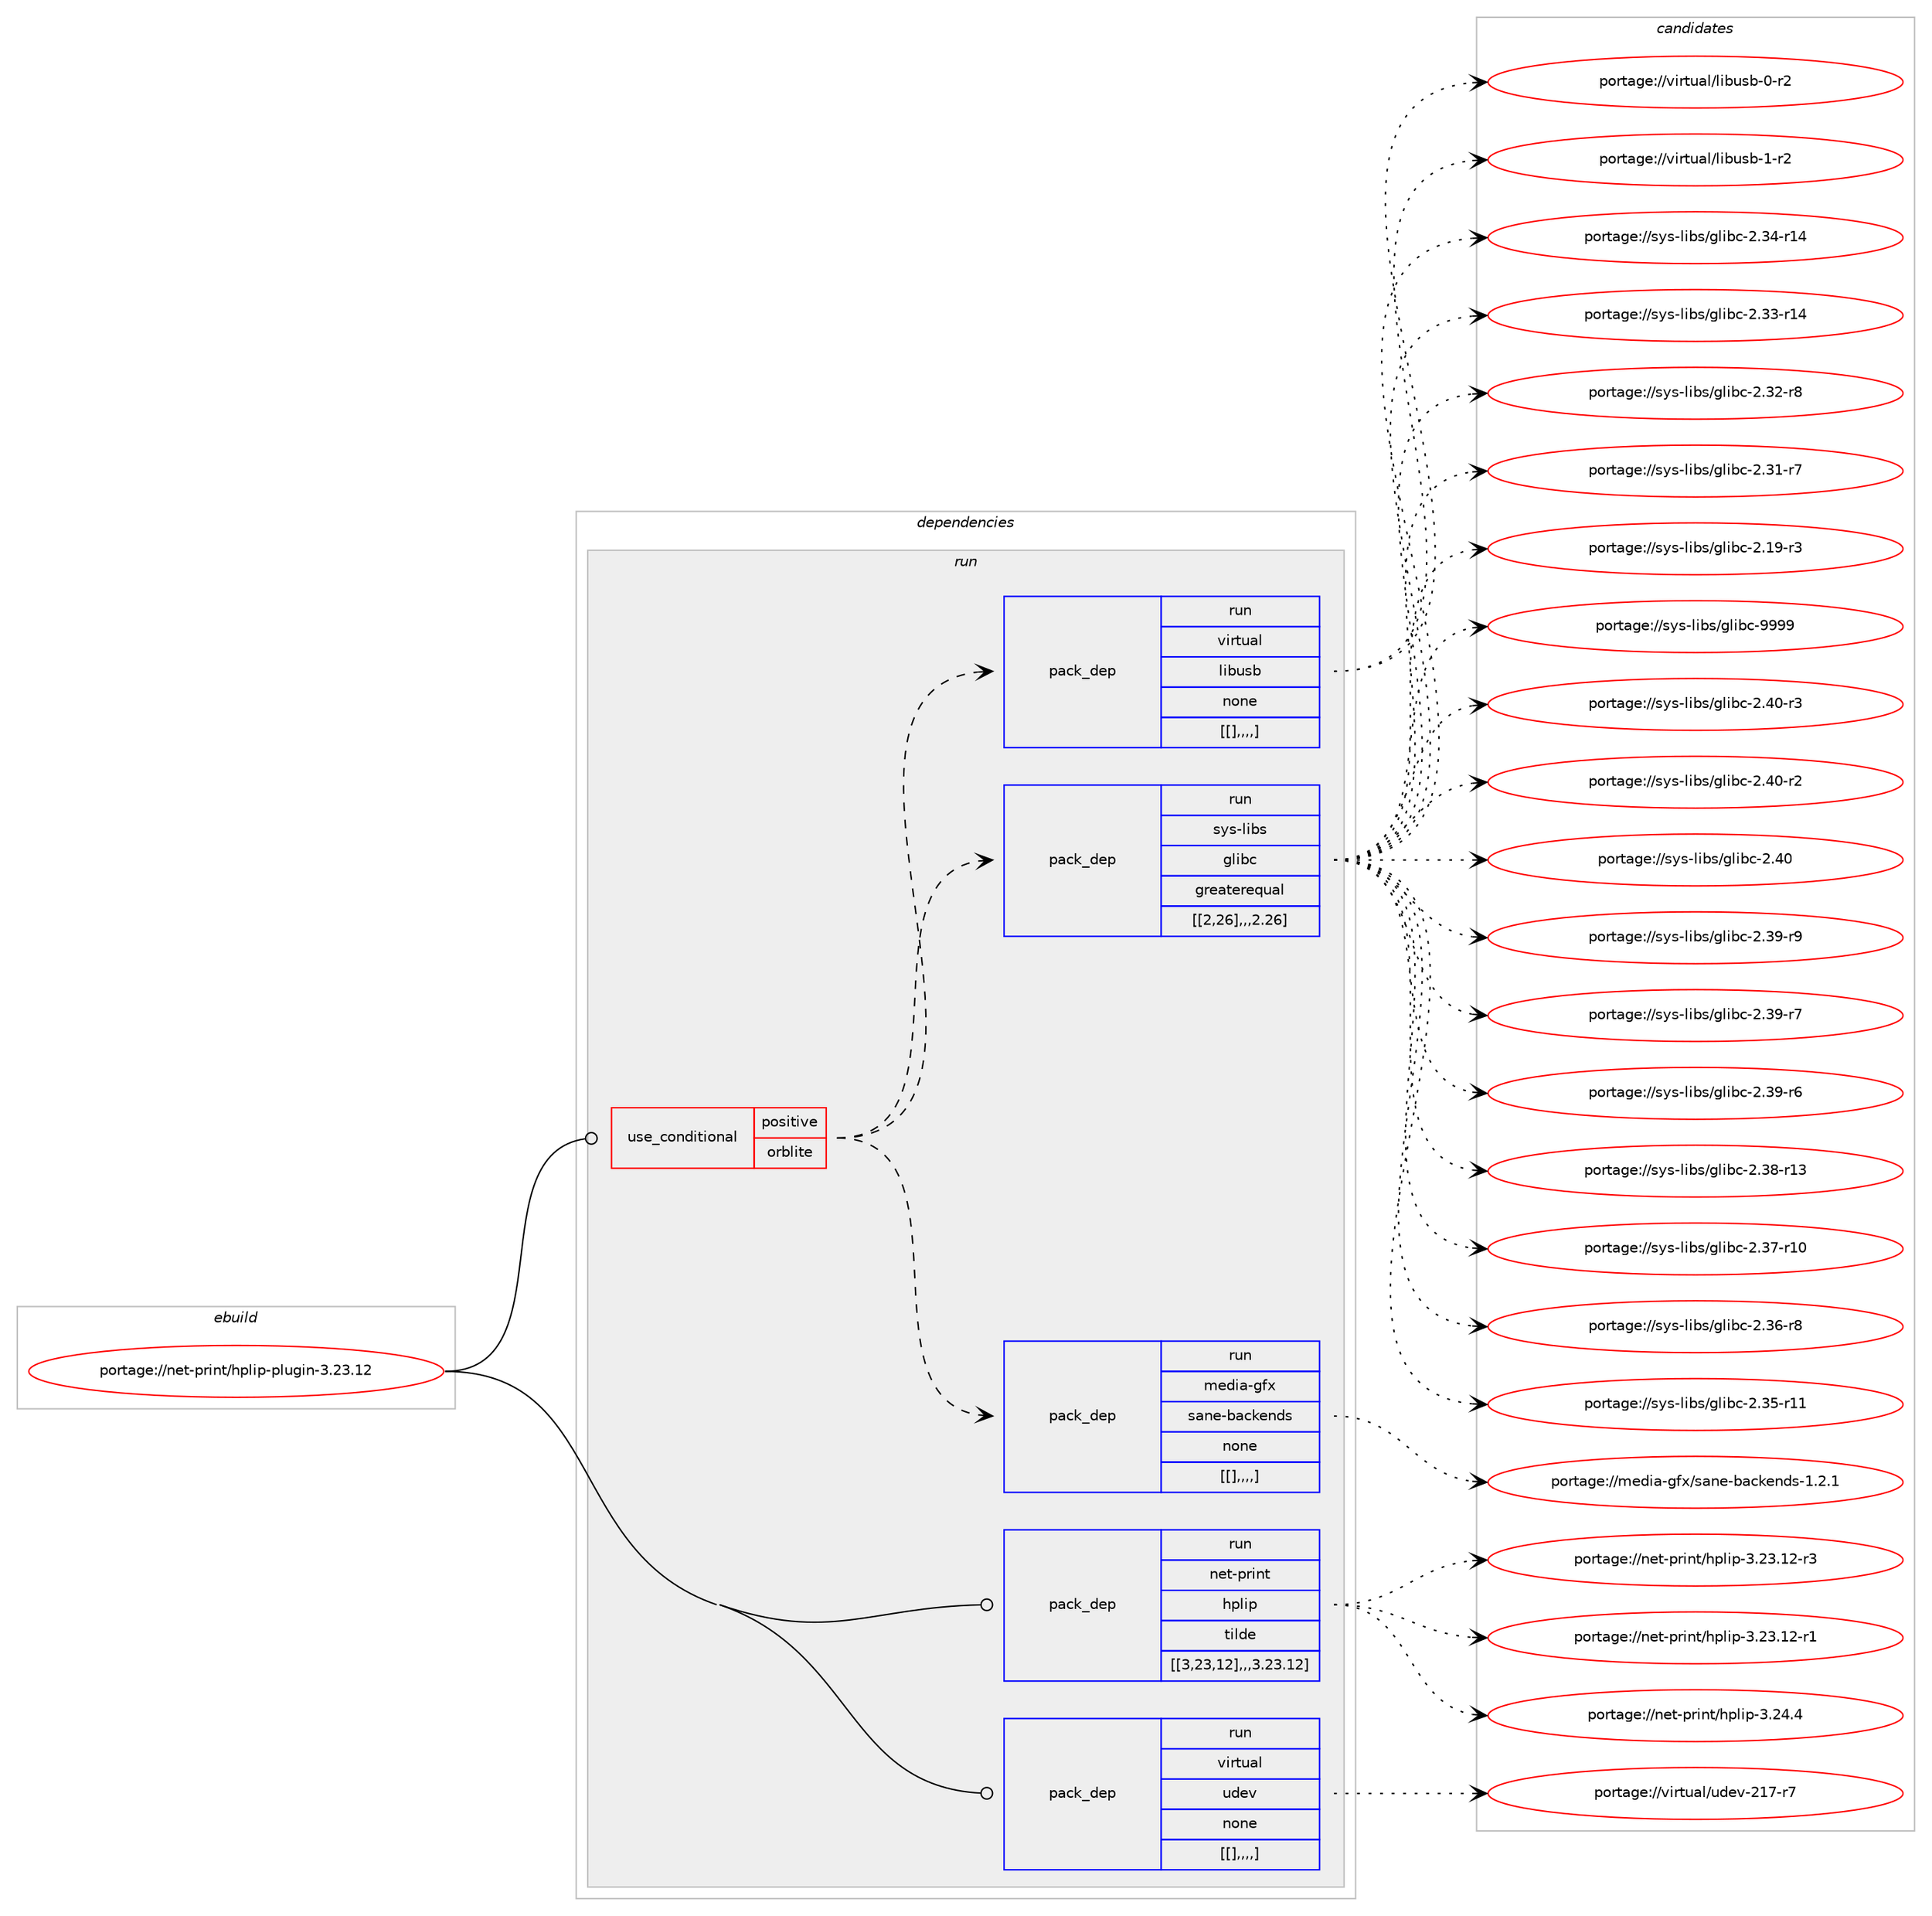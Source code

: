 digraph prolog {

# *************
# Graph options
# *************

newrank=true;
concentrate=true;
compound=true;
graph [rankdir=LR,fontname=Helvetica,fontsize=10,ranksep=1.5];#, ranksep=2.5, nodesep=0.2];
edge  [arrowhead=vee];
node  [fontname=Helvetica,fontsize=10];

# **********
# The ebuild
# **********

subgraph cluster_leftcol {
color=gray;
label=<<i>ebuild</i>>;
id [label="portage://net-print/hplip-plugin-3.23.12", color=red, width=4, href="../net-print/hplip-plugin-3.23.12.svg"];
}

# ****************
# The dependencies
# ****************

subgraph cluster_midcol {
color=gray;
label=<<i>dependencies</i>>;
subgraph cluster_compile {
fillcolor="#eeeeee";
style=filled;
label=<<i>compile</i>>;
}
subgraph cluster_compileandrun {
fillcolor="#eeeeee";
style=filled;
label=<<i>compile and run</i>>;
}
subgraph cluster_run {
fillcolor="#eeeeee";
style=filled;
label=<<i>run</i>>;
subgraph cond105050 {
dependency399738 [label=<<TABLE BORDER="0" CELLBORDER="1" CELLSPACING="0" CELLPADDING="4"><TR><TD ROWSPAN="3" CELLPADDING="10">use_conditional</TD></TR><TR><TD>positive</TD></TR><TR><TD>orblite</TD></TR></TABLE>>, shape=none, color=red];
subgraph pack291763 {
dependency399739 [label=<<TABLE BORDER="0" CELLBORDER="1" CELLSPACING="0" CELLPADDING="4" WIDTH="220"><TR><TD ROWSPAN="6" CELLPADDING="30">pack_dep</TD></TR><TR><TD WIDTH="110">run</TD></TR><TR><TD>media-gfx</TD></TR><TR><TD>sane-backends</TD></TR><TR><TD>none</TD></TR><TR><TD>[[],,,,]</TD></TR></TABLE>>, shape=none, color=blue];
}
dependency399738:e -> dependency399739:w [weight=20,style="dashed",arrowhead="vee"];
subgraph pack291764 {
dependency399740 [label=<<TABLE BORDER="0" CELLBORDER="1" CELLSPACING="0" CELLPADDING="4" WIDTH="220"><TR><TD ROWSPAN="6" CELLPADDING="30">pack_dep</TD></TR><TR><TD WIDTH="110">run</TD></TR><TR><TD>sys-libs</TD></TR><TR><TD>glibc</TD></TR><TR><TD>greaterequal</TD></TR><TR><TD>[[2,26],,,2.26]</TD></TR></TABLE>>, shape=none, color=blue];
}
dependency399738:e -> dependency399740:w [weight=20,style="dashed",arrowhead="vee"];
subgraph pack291765 {
dependency399741 [label=<<TABLE BORDER="0" CELLBORDER="1" CELLSPACING="0" CELLPADDING="4" WIDTH="220"><TR><TD ROWSPAN="6" CELLPADDING="30">pack_dep</TD></TR><TR><TD WIDTH="110">run</TD></TR><TR><TD>virtual</TD></TR><TR><TD>libusb</TD></TR><TR><TD>none</TD></TR><TR><TD>[[],,,,]</TD></TR></TABLE>>, shape=none, color=blue];
}
dependency399738:e -> dependency399741:w [weight=20,style="dashed",arrowhead="vee"];
}
id:e -> dependency399738:w [weight=20,style="solid",arrowhead="odot"];
subgraph pack291766 {
dependency399742 [label=<<TABLE BORDER="0" CELLBORDER="1" CELLSPACING="0" CELLPADDING="4" WIDTH="220"><TR><TD ROWSPAN="6" CELLPADDING="30">pack_dep</TD></TR><TR><TD WIDTH="110">run</TD></TR><TR><TD>net-print</TD></TR><TR><TD>hplip</TD></TR><TR><TD>tilde</TD></TR><TR><TD>[[3,23,12],,,3.23.12]</TD></TR></TABLE>>, shape=none, color=blue];
}
id:e -> dependency399742:w [weight=20,style="solid",arrowhead="odot"];
subgraph pack291767 {
dependency399743 [label=<<TABLE BORDER="0" CELLBORDER="1" CELLSPACING="0" CELLPADDING="4" WIDTH="220"><TR><TD ROWSPAN="6" CELLPADDING="30">pack_dep</TD></TR><TR><TD WIDTH="110">run</TD></TR><TR><TD>virtual</TD></TR><TR><TD>udev</TD></TR><TR><TD>none</TD></TR><TR><TD>[[],,,,]</TD></TR></TABLE>>, shape=none, color=blue];
}
id:e -> dependency399743:w [weight=20,style="solid",arrowhead="odot"];
}
}

# **************
# The candidates
# **************

subgraph cluster_choices {
rank=same;
color=gray;
label=<<i>candidates</i>>;

subgraph choice291763 {
color=black;
nodesep=1;
choice1091011001059745103102120471159711010145989799107101110100115454946504649 [label="portage://media-gfx/sane-backends-1.2.1", color=red, width=4,href="../media-gfx/sane-backends-1.2.1.svg"];
dependency399739:e -> choice1091011001059745103102120471159711010145989799107101110100115454946504649:w [style=dotted,weight="100"];
}
subgraph choice291764 {
color=black;
nodesep=1;
choice11512111545108105981154710310810598994557575757 [label="portage://sys-libs/glibc-9999", color=red, width=4,href="../sys-libs/glibc-9999.svg"];
choice115121115451081059811547103108105989945504652484511451 [label="portage://sys-libs/glibc-2.40-r3", color=red, width=4,href="../sys-libs/glibc-2.40-r3.svg"];
choice115121115451081059811547103108105989945504652484511450 [label="portage://sys-libs/glibc-2.40-r2", color=red, width=4,href="../sys-libs/glibc-2.40-r2.svg"];
choice11512111545108105981154710310810598994550465248 [label="portage://sys-libs/glibc-2.40", color=red, width=4,href="../sys-libs/glibc-2.40.svg"];
choice115121115451081059811547103108105989945504651574511457 [label="portage://sys-libs/glibc-2.39-r9", color=red, width=4,href="../sys-libs/glibc-2.39-r9.svg"];
choice115121115451081059811547103108105989945504651574511455 [label="portage://sys-libs/glibc-2.39-r7", color=red, width=4,href="../sys-libs/glibc-2.39-r7.svg"];
choice115121115451081059811547103108105989945504651574511454 [label="portage://sys-libs/glibc-2.39-r6", color=red, width=4,href="../sys-libs/glibc-2.39-r6.svg"];
choice11512111545108105981154710310810598994550465156451144951 [label="portage://sys-libs/glibc-2.38-r13", color=red, width=4,href="../sys-libs/glibc-2.38-r13.svg"];
choice11512111545108105981154710310810598994550465155451144948 [label="portage://sys-libs/glibc-2.37-r10", color=red, width=4,href="../sys-libs/glibc-2.37-r10.svg"];
choice115121115451081059811547103108105989945504651544511456 [label="portage://sys-libs/glibc-2.36-r8", color=red, width=4,href="../sys-libs/glibc-2.36-r8.svg"];
choice11512111545108105981154710310810598994550465153451144949 [label="portage://sys-libs/glibc-2.35-r11", color=red, width=4,href="../sys-libs/glibc-2.35-r11.svg"];
choice11512111545108105981154710310810598994550465152451144952 [label="portage://sys-libs/glibc-2.34-r14", color=red, width=4,href="../sys-libs/glibc-2.34-r14.svg"];
choice11512111545108105981154710310810598994550465151451144952 [label="portage://sys-libs/glibc-2.33-r14", color=red, width=4,href="../sys-libs/glibc-2.33-r14.svg"];
choice115121115451081059811547103108105989945504651504511456 [label="portage://sys-libs/glibc-2.32-r8", color=red, width=4,href="../sys-libs/glibc-2.32-r8.svg"];
choice115121115451081059811547103108105989945504651494511455 [label="portage://sys-libs/glibc-2.31-r7", color=red, width=4,href="../sys-libs/glibc-2.31-r7.svg"];
choice115121115451081059811547103108105989945504649574511451 [label="portage://sys-libs/glibc-2.19-r3", color=red, width=4,href="../sys-libs/glibc-2.19-r3.svg"];
dependency399740:e -> choice11512111545108105981154710310810598994557575757:w [style=dotted,weight="100"];
dependency399740:e -> choice115121115451081059811547103108105989945504652484511451:w [style=dotted,weight="100"];
dependency399740:e -> choice115121115451081059811547103108105989945504652484511450:w [style=dotted,weight="100"];
dependency399740:e -> choice11512111545108105981154710310810598994550465248:w [style=dotted,weight="100"];
dependency399740:e -> choice115121115451081059811547103108105989945504651574511457:w [style=dotted,weight="100"];
dependency399740:e -> choice115121115451081059811547103108105989945504651574511455:w [style=dotted,weight="100"];
dependency399740:e -> choice115121115451081059811547103108105989945504651574511454:w [style=dotted,weight="100"];
dependency399740:e -> choice11512111545108105981154710310810598994550465156451144951:w [style=dotted,weight="100"];
dependency399740:e -> choice11512111545108105981154710310810598994550465155451144948:w [style=dotted,weight="100"];
dependency399740:e -> choice115121115451081059811547103108105989945504651544511456:w [style=dotted,weight="100"];
dependency399740:e -> choice11512111545108105981154710310810598994550465153451144949:w [style=dotted,weight="100"];
dependency399740:e -> choice11512111545108105981154710310810598994550465152451144952:w [style=dotted,weight="100"];
dependency399740:e -> choice11512111545108105981154710310810598994550465151451144952:w [style=dotted,weight="100"];
dependency399740:e -> choice115121115451081059811547103108105989945504651504511456:w [style=dotted,weight="100"];
dependency399740:e -> choice115121115451081059811547103108105989945504651494511455:w [style=dotted,weight="100"];
dependency399740:e -> choice115121115451081059811547103108105989945504649574511451:w [style=dotted,weight="100"];
}
subgraph choice291765 {
color=black;
nodesep=1;
choice1181051141161179710847108105981171159845494511450 [label="portage://virtual/libusb-1-r2", color=red, width=4,href="../virtual/libusb-1-r2.svg"];
choice1181051141161179710847108105981171159845484511450 [label="portage://virtual/libusb-0-r2", color=red, width=4,href="../virtual/libusb-0-r2.svg"];
dependency399741:e -> choice1181051141161179710847108105981171159845494511450:w [style=dotted,weight="100"];
dependency399741:e -> choice1181051141161179710847108105981171159845484511450:w [style=dotted,weight="100"];
}
subgraph choice291766 {
color=black;
nodesep=1;
choice110101116451121141051101164710411210810511245514650524652 [label="portage://net-print/hplip-3.24.4", color=red, width=4,href="../net-print/hplip-3.24.4.svg"];
choice110101116451121141051101164710411210810511245514650514649504511451 [label="portage://net-print/hplip-3.23.12-r3", color=red, width=4,href="../net-print/hplip-3.23.12-r3.svg"];
choice110101116451121141051101164710411210810511245514650514649504511449 [label="portage://net-print/hplip-3.23.12-r1", color=red, width=4,href="../net-print/hplip-3.23.12-r1.svg"];
dependency399742:e -> choice110101116451121141051101164710411210810511245514650524652:w [style=dotted,weight="100"];
dependency399742:e -> choice110101116451121141051101164710411210810511245514650514649504511451:w [style=dotted,weight="100"];
dependency399742:e -> choice110101116451121141051101164710411210810511245514650514649504511449:w [style=dotted,weight="100"];
}
subgraph choice291767 {
color=black;
nodesep=1;
choice1181051141161179710847117100101118455049554511455 [label="portage://virtual/udev-217-r7", color=red, width=4,href="../virtual/udev-217-r7.svg"];
dependency399743:e -> choice1181051141161179710847117100101118455049554511455:w [style=dotted,weight="100"];
}
}

}
